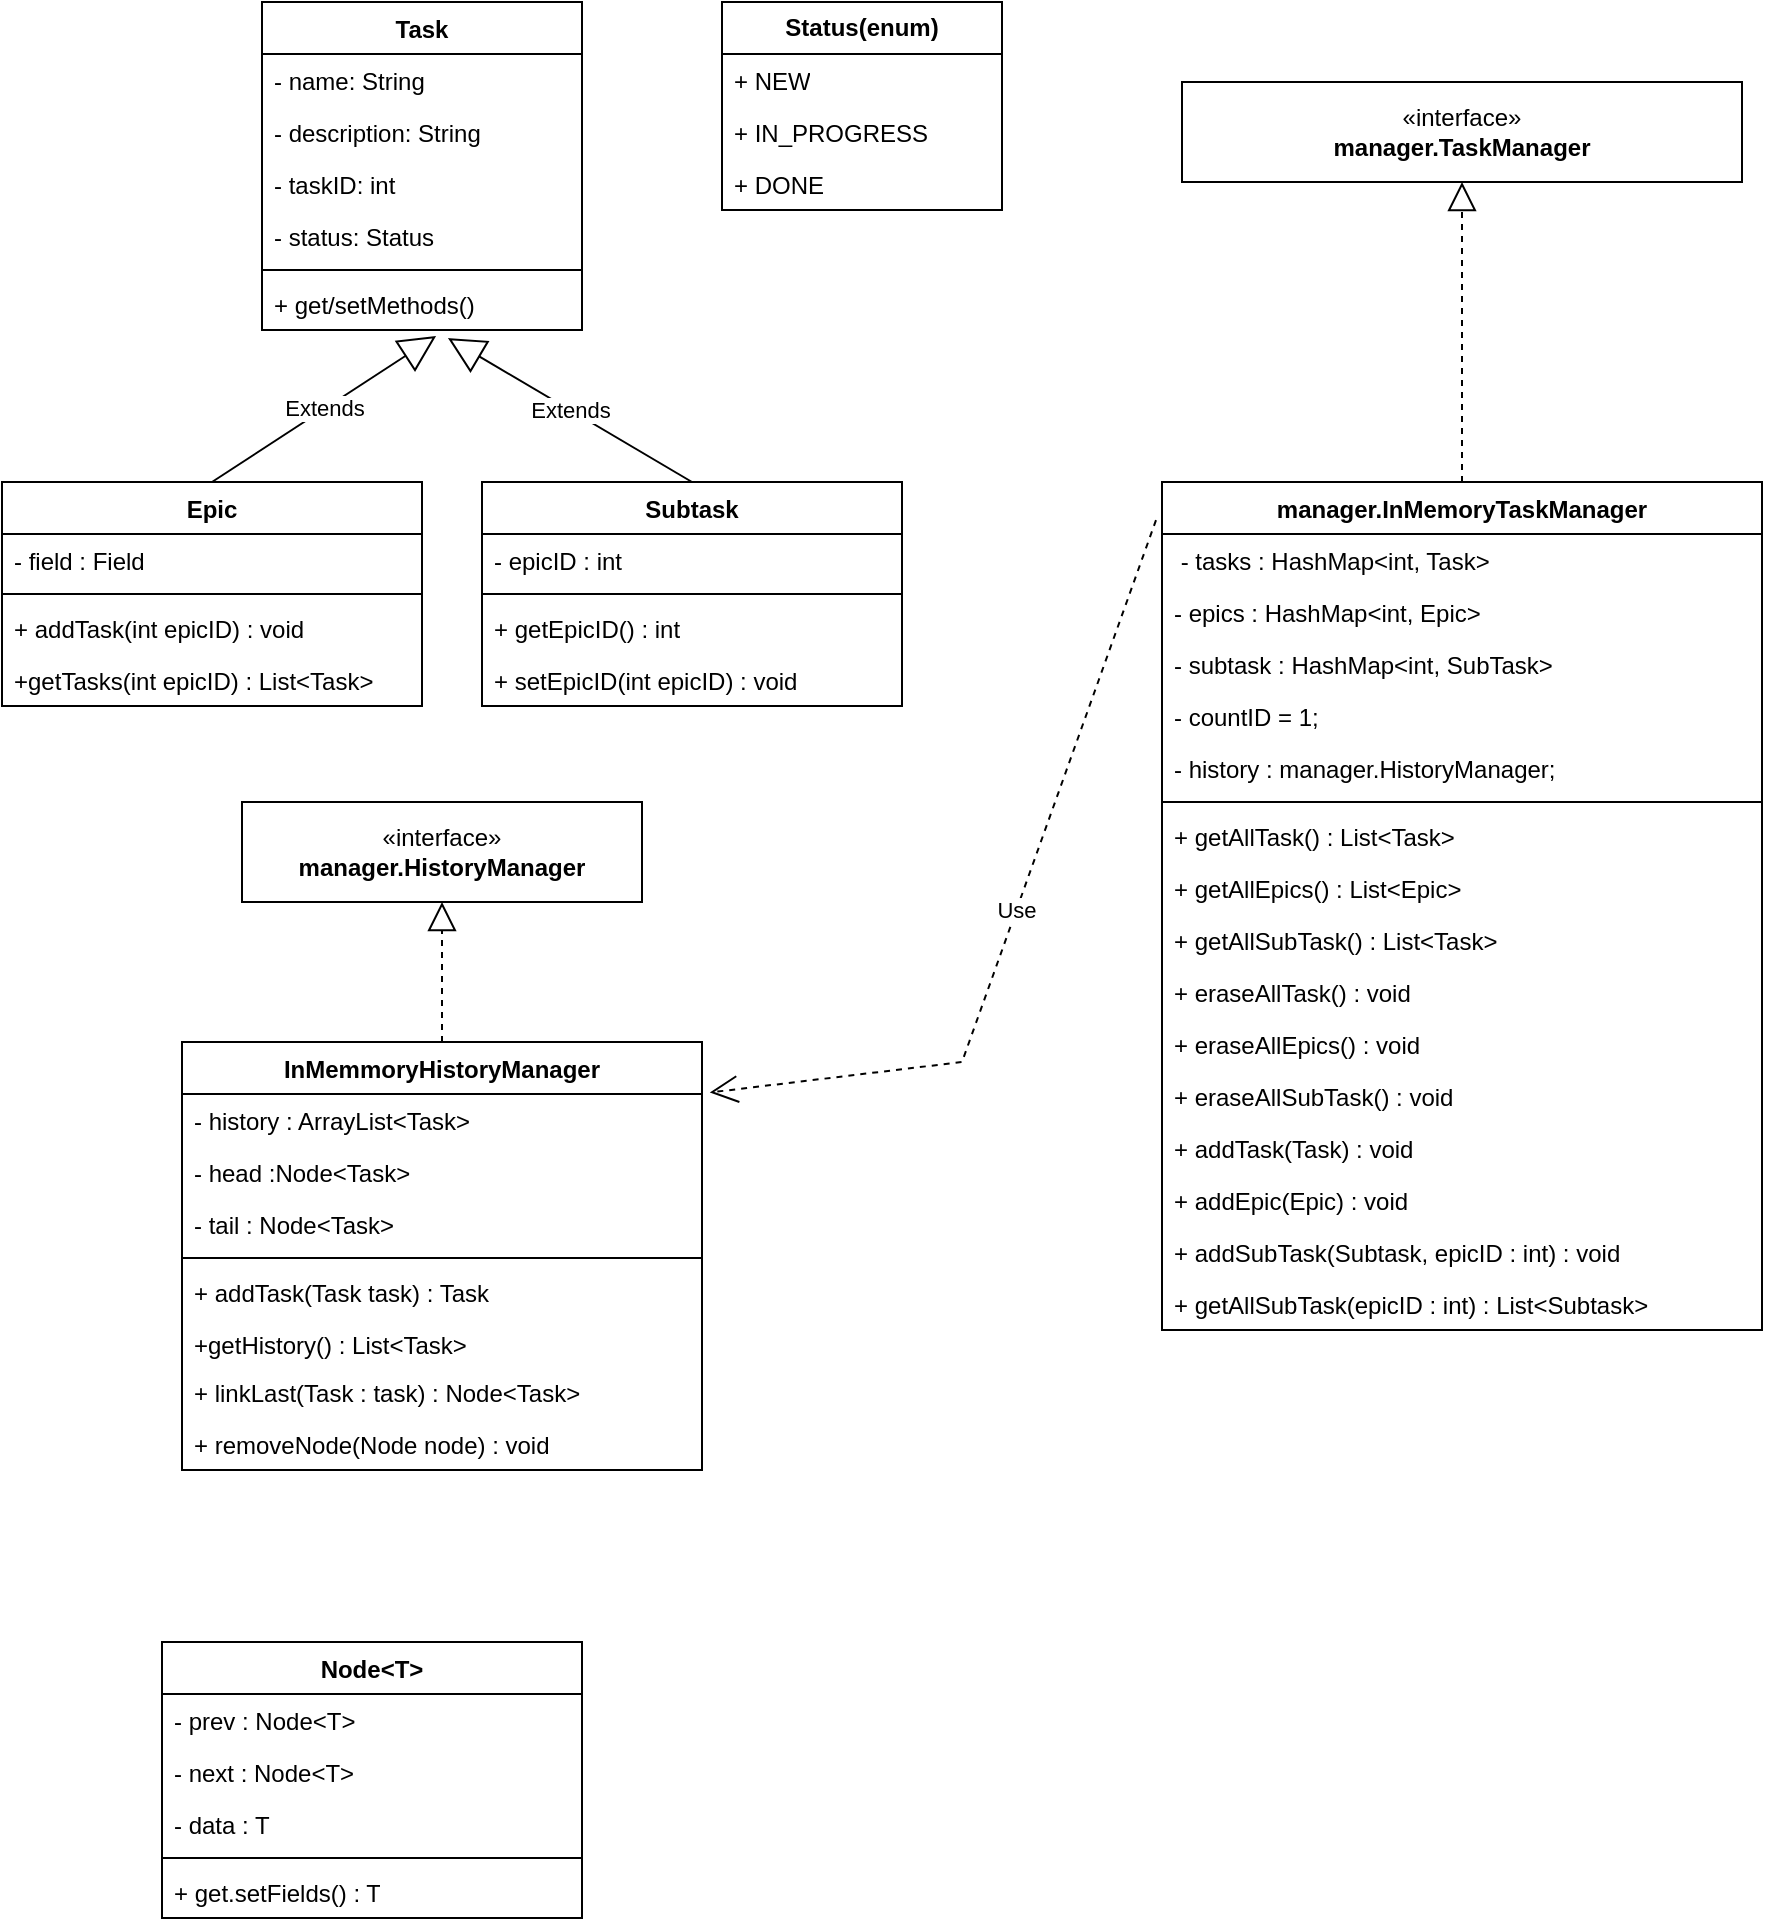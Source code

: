 <mxfile version="24.7.8" pages="2">
  <diagram name="UML" id="ARGQgzx_MeycAWZ3ZldN">
    <mxGraphModel dx="1434" dy="851" grid="1" gridSize="10" guides="0" tooltips="1" connect="1" arrows="1" fold="1" page="1" pageScale="1" pageWidth="1100" pageHeight="850" math="0" shadow="0">
      <root>
        <mxCell id="0" />
        <mxCell id="1" parent="0" />
        <mxCell id="vc7DCPAuvsaAZxI3sI26-5" value="Task" style="swimlane;fontStyle=1;align=center;verticalAlign=top;childLayout=stackLayout;horizontal=1;startSize=26;horizontalStack=0;resizeParent=1;resizeParentMax=0;resizeLast=0;collapsible=1;marginBottom=0;whiteSpace=wrap;html=1;" parent="1" vertex="1">
          <mxGeometry x="170" y="40" width="160" height="164" as="geometry" />
        </mxCell>
        <mxCell id="vc7DCPAuvsaAZxI3sI26-6" value="- name: String" style="text;strokeColor=none;fillColor=none;align=left;verticalAlign=top;spacingLeft=4;spacingRight=4;overflow=hidden;rotatable=0;points=[[0,0.5],[1,0.5]];portConstraint=eastwest;whiteSpace=wrap;html=1;" parent="vc7DCPAuvsaAZxI3sI26-5" vertex="1">
          <mxGeometry y="26" width="160" height="26" as="geometry" />
        </mxCell>
        <mxCell id="vc7DCPAuvsaAZxI3sI26-9" value="- description: String" style="text;strokeColor=none;fillColor=none;align=left;verticalAlign=top;spacingLeft=4;spacingRight=4;overflow=hidden;rotatable=0;points=[[0,0.5],[1,0.5]];portConstraint=eastwest;whiteSpace=wrap;html=1;" parent="vc7DCPAuvsaAZxI3sI26-5" vertex="1">
          <mxGeometry y="52" width="160" height="26" as="geometry" />
        </mxCell>
        <mxCell id="vc7DCPAuvsaAZxI3sI26-10" value="- taskID: int" style="text;strokeColor=none;fillColor=none;align=left;verticalAlign=top;spacingLeft=4;spacingRight=4;overflow=hidden;rotatable=0;points=[[0,0.5],[1,0.5]];portConstraint=eastwest;whiteSpace=wrap;html=1;" parent="vc7DCPAuvsaAZxI3sI26-5" vertex="1">
          <mxGeometry y="78" width="160" height="26" as="geometry" />
        </mxCell>
        <mxCell id="vc7DCPAuvsaAZxI3sI26-13" value="- status: Status" style="text;strokeColor=none;fillColor=none;align=left;verticalAlign=top;spacingLeft=4;spacingRight=4;overflow=hidden;rotatable=0;points=[[0,0.5],[1,0.5]];portConstraint=eastwest;whiteSpace=wrap;html=1;" parent="vc7DCPAuvsaAZxI3sI26-5" vertex="1">
          <mxGeometry y="104" width="160" height="26" as="geometry" />
        </mxCell>
        <mxCell id="vc7DCPAuvsaAZxI3sI26-7" value="" style="line;strokeWidth=1;fillColor=none;align=left;verticalAlign=middle;spacingTop=-1;spacingLeft=3;spacingRight=3;rotatable=0;labelPosition=right;points=[];portConstraint=eastwest;strokeColor=inherit;" parent="vc7DCPAuvsaAZxI3sI26-5" vertex="1">
          <mxGeometry y="130" width="160" height="8" as="geometry" />
        </mxCell>
        <mxCell id="vc7DCPAuvsaAZxI3sI26-8" value="+ get/setMethods()" style="text;strokeColor=none;fillColor=none;align=left;verticalAlign=top;spacingLeft=4;spacingRight=4;overflow=hidden;rotatable=0;points=[[0,0.5],[1,0.5]];portConstraint=eastwest;whiteSpace=wrap;html=1;" parent="vc7DCPAuvsaAZxI3sI26-5" vertex="1">
          <mxGeometry y="138" width="160" height="26" as="geometry" />
        </mxCell>
        <mxCell id="vc7DCPAuvsaAZxI3sI26-14" value="Status(enum)" style="swimlane;fontStyle=1;childLayout=stackLayout;horizontal=1;startSize=26;fillColor=none;horizontalStack=0;resizeParent=1;resizeParentMax=0;resizeLast=0;collapsible=1;marginBottom=0;whiteSpace=wrap;html=1;" parent="1" vertex="1">
          <mxGeometry x="400" y="40" width="140" height="104" as="geometry" />
        </mxCell>
        <mxCell id="vc7DCPAuvsaAZxI3sI26-15" value="+ NEW" style="text;strokeColor=none;fillColor=none;align=left;verticalAlign=top;spacingLeft=4;spacingRight=4;overflow=hidden;rotatable=0;points=[[0,0.5],[1,0.5]];portConstraint=eastwest;whiteSpace=wrap;html=1;" parent="vc7DCPAuvsaAZxI3sI26-14" vertex="1">
          <mxGeometry y="26" width="140" height="26" as="geometry" />
        </mxCell>
        <mxCell id="vc7DCPAuvsaAZxI3sI26-16" value="+ IN_PROGRESS" style="text;strokeColor=none;fillColor=none;align=left;verticalAlign=top;spacingLeft=4;spacingRight=4;overflow=hidden;rotatable=0;points=[[0,0.5],[1,0.5]];portConstraint=eastwest;whiteSpace=wrap;html=1;" parent="vc7DCPAuvsaAZxI3sI26-14" vertex="1">
          <mxGeometry y="52" width="140" height="26" as="geometry" />
        </mxCell>
        <mxCell id="vc7DCPAuvsaAZxI3sI26-17" value="+ DONE" style="text;strokeColor=none;fillColor=none;align=left;verticalAlign=top;spacingLeft=4;spacingRight=4;overflow=hidden;rotatable=0;points=[[0,0.5],[1,0.5]];portConstraint=eastwest;whiteSpace=wrap;html=1;" parent="vc7DCPAuvsaAZxI3sI26-14" vertex="1">
          <mxGeometry y="78" width="140" height="26" as="geometry" />
        </mxCell>
        <mxCell id="vc7DCPAuvsaAZxI3sI26-18" value="Epic" style="swimlane;fontStyle=1;align=center;verticalAlign=top;childLayout=stackLayout;horizontal=1;startSize=26;horizontalStack=0;resizeParent=1;resizeParentMax=0;resizeLast=0;collapsible=1;marginBottom=0;whiteSpace=wrap;html=1;" parent="1" vertex="1">
          <mxGeometry x="40" y="280" width="210" height="112" as="geometry" />
        </mxCell>
        <mxCell id="vc7DCPAuvsaAZxI3sI26-21" value="- field : Field" style="text;strokeColor=none;fillColor=none;align=left;verticalAlign=top;spacingLeft=4;spacingRight=4;overflow=hidden;rotatable=0;points=[[0,0.5],[1,0.5]];portConstraint=eastwest;whiteSpace=wrap;html=1;" parent="vc7DCPAuvsaAZxI3sI26-18" vertex="1">
          <mxGeometry y="26" width="210" height="26" as="geometry" />
        </mxCell>
        <mxCell id="vc7DCPAuvsaAZxI3sI26-23" value="" style="line;strokeWidth=1;fillColor=none;align=left;verticalAlign=middle;spacingTop=-1;spacingLeft=3;spacingRight=3;rotatable=0;labelPosition=right;points=[];portConstraint=eastwest;strokeColor=inherit;" parent="vc7DCPAuvsaAZxI3sI26-18" vertex="1">
          <mxGeometry y="52" width="210" height="8" as="geometry" />
        </mxCell>
        <mxCell id="vc7DCPAuvsaAZxI3sI26-24" value="+ addTask(int epicID) : void" style="text;strokeColor=none;fillColor=none;align=left;verticalAlign=top;spacingLeft=4;spacingRight=4;overflow=hidden;rotatable=0;points=[[0,0.5],[1,0.5]];portConstraint=eastwest;whiteSpace=wrap;html=1;" parent="vc7DCPAuvsaAZxI3sI26-18" vertex="1">
          <mxGeometry y="60" width="210" height="26" as="geometry" />
        </mxCell>
        <mxCell id="vc7DCPAuvsaAZxI3sI26-25" value="+getTasks(int epicID) : List&amp;lt;Task&amp;gt;" style="text;strokeColor=none;fillColor=none;align=left;verticalAlign=top;spacingLeft=4;spacingRight=4;overflow=hidden;rotatable=0;points=[[0,0.5],[1,0.5]];portConstraint=eastwest;whiteSpace=wrap;html=1;" parent="vc7DCPAuvsaAZxI3sI26-18" vertex="1">
          <mxGeometry y="86" width="210" height="26" as="geometry" />
        </mxCell>
        <mxCell id="vc7DCPAuvsaAZxI3sI26-27" value="Extends" style="endArrow=block;endSize=16;endFill=0;html=1;rounded=0;exitX=0.5;exitY=0;exitDx=0;exitDy=0;entryX=0.544;entryY=1.115;entryDx=0;entryDy=0;entryPerimeter=0;" parent="1" source="vc7DCPAuvsaAZxI3sI26-18" target="vc7DCPAuvsaAZxI3sI26-8" edge="1">
          <mxGeometry width="160" relative="1" as="geometry">
            <mxPoint x="330" y="420" as="sourcePoint" />
            <mxPoint x="316" y="312.002" as="targetPoint" />
          </mxGeometry>
        </mxCell>
        <mxCell id="vc7DCPAuvsaAZxI3sI26-28" value="manager.InMemoryTaskManager" style="swimlane;fontStyle=1;align=center;verticalAlign=top;childLayout=stackLayout;horizontal=1;startSize=26;horizontalStack=0;resizeParent=1;resizeParentMax=0;resizeLast=0;collapsible=1;marginBottom=0;whiteSpace=wrap;html=1;" parent="1" vertex="1">
          <mxGeometry x="620" y="280" width="300" height="424" as="geometry" />
        </mxCell>
        <mxCell id="vc7DCPAuvsaAZxI3sI26-29" value="&amp;nbsp;- tasks : HashMap&amp;lt;int, Task&amp;gt;" style="text;strokeColor=none;fillColor=none;align=left;verticalAlign=top;spacingLeft=4;spacingRight=4;overflow=hidden;rotatable=0;points=[[0,0.5],[1,0.5]];portConstraint=eastwest;whiteSpace=wrap;html=1;" parent="vc7DCPAuvsaAZxI3sI26-28" vertex="1">
          <mxGeometry y="26" width="300" height="26" as="geometry" />
        </mxCell>
        <mxCell id="vc7DCPAuvsaAZxI3sI26-30" value="- epics : HashMap&amp;lt;int, Epic&amp;gt;" style="text;strokeColor=none;fillColor=none;align=left;verticalAlign=top;spacingLeft=4;spacingRight=4;overflow=hidden;rotatable=0;points=[[0,0.5],[1,0.5]];portConstraint=eastwest;whiteSpace=wrap;html=1;" parent="vc7DCPAuvsaAZxI3sI26-28" vertex="1">
          <mxGeometry y="52" width="300" height="26" as="geometry" />
        </mxCell>
        <mxCell id="vc7DCPAuvsaAZxI3sI26-55" value="- subtask : HashMap&amp;lt;int, SubTask&amp;gt;" style="text;strokeColor=none;fillColor=none;align=left;verticalAlign=top;spacingLeft=4;spacingRight=4;overflow=hidden;rotatable=0;points=[[0,0.5],[1,0.5]];portConstraint=eastwest;whiteSpace=wrap;html=1;" parent="vc7DCPAuvsaAZxI3sI26-28" vertex="1">
          <mxGeometry y="78" width="300" height="26" as="geometry" />
        </mxCell>
        <mxCell id="vc7DCPAuvsaAZxI3sI26-31" value="- countID = 1;" style="text;strokeColor=none;fillColor=none;align=left;verticalAlign=top;spacingLeft=4;spacingRight=4;overflow=hidden;rotatable=0;points=[[0,0.5],[1,0.5]];portConstraint=eastwest;whiteSpace=wrap;html=1;" parent="vc7DCPAuvsaAZxI3sI26-28" vertex="1">
          <mxGeometry y="104" width="300" height="26" as="geometry" />
        </mxCell>
        <mxCell id="8n6cmwBo76hkK8oJ-rvh-26" value="- history : manager.HistoryManager;" style="text;strokeColor=none;fillColor=none;align=left;verticalAlign=top;spacingLeft=4;spacingRight=4;overflow=hidden;rotatable=0;points=[[0,0.5],[1,0.5]];portConstraint=eastwest;whiteSpace=wrap;html=1;" parent="vc7DCPAuvsaAZxI3sI26-28" vertex="1">
          <mxGeometry y="130" width="300" height="26" as="geometry" />
        </mxCell>
        <mxCell id="vc7DCPAuvsaAZxI3sI26-33" value="" style="line;strokeWidth=1;fillColor=none;align=left;verticalAlign=middle;spacingTop=-1;spacingLeft=3;spacingRight=3;rotatable=0;labelPosition=right;points=[];portConstraint=eastwest;strokeColor=inherit;" parent="vc7DCPAuvsaAZxI3sI26-28" vertex="1">
          <mxGeometry y="156" width="300" height="8" as="geometry" />
        </mxCell>
        <mxCell id="vc7DCPAuvsaAZxI3sI26-34" value="+ getAllTask() : List&amp;lt;Task&amp;gt;" style="text;strokeColor=none;fillColor=none;align=left;verticalAlign=top;spacingLeft=4;spacingRight=4;overflow=hidden;rotatable=0;points=[[0,0.5],[1,0.5]];portConstraint=eastwest;whiteSpace=wrap;html=1;" parent="vc7DCPAuvsaAZxI3sI26-28" vertex="1">
          <mxGeometry y="164" width="300" height="26" as="geometry" />
        </mxCell>
        <mxCell id="vc7DCPAuvsaAZxI3sI26-35" value="+ getAllEpics() : List&amp;lt;Epic&amp;gt;" style="text;strokeColor=none;fillColor=none;align=left;verticalAlign=top;spacingLeft=4;spacingRight=4;overflow=hidden;rotatable=0;points=[[0,0.5],[1,0.5]];portConstraint=eastwest;whiteSpace=wrap;html=1;" parent="vc7DCPAuvsaAZxI3sI26-28" vertex="1">
          <mxGeometry y="190" width="300" height="26" as="geometry" />
        </mxCell>
        <mxCell id="vc7DCPAuvsaAZxI3sI26-36" value="+ getAllSubTask() : List&amp;lt;Task&amp;gt;&amp;nbsp;" style="text;strokeColor=none;fillColor=none;align=left;verticalAlign=top;spacingLeft=4;spacingRight=4;overflow=hidden;rotatable=0;points=[[0,0.5],[1,0.5]];portConstraint=eastwest;whiteSpace=wrap;html=1;" parent="vc7DCPAuvsaAZxI3sI26-28" vertex="1">
          <mxGeometry y="216" width="300" height="26" as="geometry" />
        </mxCell>
        <mxCell id="vc7DCPAuvsaAZxI3sI26-56" value="+ eraseAllTask() : void&amp;nbsp;" style="text;strokeColor=none;fillColor=none;align=left;verticalAlign=top;spacingLeft=4;spacingRight=4;overflow=hidden;rotatable=0;points=[[0,0.5],[1,0.5]];portConstraint=eastwest;whiteSpace=wrap;html=1;" parent="vc7DCPAuvsaAZxI3sI26-28" vertex="1">
          <mxGeometry y="242" width="300" height="26" as="geometry" />
        </mxCell>
        <mxCell id="vc7DCPAuvsaAZxI3sI26-57" value="+ eraseAllEpics() : void&amp;nbsp;" style="text;strokeColor=none;fillColor=none;align=left;verticalAlign=top;spacingLeft=4;spacingRight=4;overflow=hidden;rotatable=0;points=[[0,0.5],[1,0.5]];portConstraint=eastwest;whiteSpace=wrap;html=1;" parent="vc7DCPAuvsaAZxI3sI26-28" vertex="1">
          <mxGeometry y="268" width="300" height="26" as="geometry" />
        </mxCell>
        <mxCell id="vc7DCPAuvsaAZxI3sI26-58" value="+ eraseAllSubTask() : void&amp;nbsp;" style="text;strokeColor=none;fillColor=none;align=left;verticalAlign=top;spacingLeft=4;spacingRight=4;overflow=hidden;rotatable=0;points=[[0,0.5],[1,0.5]];portConstraint=eastwest;whiteSpace=wrap;html=1;" parent="vc7DCPAuvsaAZxI3sI26-28" vertex="1">
          <mxGeometry y="294" width="300" height="26" as="geometry" />
        </mxCell>
        <mxCell id="vc7DCPAuvsaAZxI3sI26-59" value="+ addTask(Task) : void&amp;nbsp;" style="text;strokeColor=none;fillColor=none;align=left;verticalAlign=top;spacingLeft=4;spacingRight=4;overflow=hidden;rotatable=0;points=[[0,0.5],[1,0.5]];portConstraint=eastwest;whiteSpace=wrap;html=1;" parent="vc7DCPAuvsaAZxI3sI26-28" vertex="1">
          <mxGeometry y="320" width="300" height="26" as="geometry" />
        </mxCell>
        <mxCell id="vc7DCPAuvsaAZxI3sI26-60" value="+ addEpic(Epic) : void&amp;nbsp;" style="text;strokeColor=none;fillColor=none;align=left;verticalAlign=top;spacingLeft=4;spacingRight=4;overflow=hidden;rotatable=0;points=[[0,0.5],[1,0.5]];portConstraint=eastwest;whiteSpace=wrap;html=1;" parent="vc7DCPAuvsaAZxI3sI26-28" vertex="1">
          <mxGeometry y="346" width="300" height="26" as="geometry" />
        </mxCell>
        <mxCell id="vc7DCPAuvsaAZxI3sI26-61" value="+ addSubTask(Subtask, epicID : int) : void&amp;nbsp;" style="text;strokeColor=none;fillColor=none;align=left;verticalAlign=top;spacingLeft=4;spacingRight=4;overflow=hidden;rotatable=0;points=[[0,0.5],[1,0.5]];portConstraint=eastwest;whiteSpace=wrap;html=1;" parent="vc7DCPAuvsaAZxI3sI26-28" vertex="1">
          <mxGeometry y="372" width="300" height="26" as="geometry" />
        </mxCell>
        <mxCell id="vc7DCPAuvsaAZxI3sI26-62" value="+ getAllSubTask(epicID : int) : List&amp;lt;Subtask&amp;gt;&amp;nbsp;" style="text;strokeColor=none;fillColor=none;align=left;verticalAlign=top;spacingLeft=4;spacingRight=4;overflow=hidden;rotatable=0;points=[[0,0.5],[1,0.5]];portConstraint=eastwest;whiteSpace=wrap;html=1;" parent="vc7DCPAuvsaAZxI3sI26-28" vertex="1">
          <mxGeometry y="398" width="300" height="26" as="geometry" />
        </mxCell>
        <mxCell id="vc7DCPAuvsaAZxI3sI26-48" value="Subtask" style="swimlane;fontStyle=1;align=center;verticalAlign=top;childLayout=stackLayout;horizontal=1;startSize=26;horizontalStack=0;resizeParent=1;resizeParentMax=0;resizeLast=0;collapsible=1;marginBottom=0;whiteSpace=wrap;html=1;" parent="1" vertex="1">
          <mxGeometry x="280" y="280" width="210" height="112" as="geometry" />
        </mxCell>
        <mxCell id="vc7DCPAuvsaAZxI3sI26-49" value="- epicID : int" style="text;strokeColor=none;fillColor=none;align=left;verticalAlign=top;spacingLeft=4;spacingRight=4;overflow=hidden;rotatable=0;points=[[0,0.5],[1,0.5]];portConstraint=eastwest;whiteSpace=wrap;html=1;" parent="vc7DCPAuvsaAZxI3sI26-48" vertex="1">
          <mxGeometry y="26" width="210" height="26" as="geometry" />
        </mxCell>
        <mxCell id="vc7DCPAuvsaAZxI3sI26-50" value="" style="line;strokeWidth=1;fillColor=none;align=left;verticalAlign=middle;spacingTop=-1;spacingLeft=3;spacingRight=3;rotatable=0;labelPosition=right;points=[];portConstraint=eastwest;strokeColor=inherit;" parent="vc7DCPAuvsaAZxI3sI26-48" vertex="1">
          <mxGeometry y="52" width="210" height="8" as="geometry" />
        </mxCell>
        <mxCell id="vc7DCPAuvsaAZxI3sI26-51" value="+ getEpicID() : int" style="text;strokeColor=none;fillColor=none;align=left;verticalAlign=top;spacingLeft=4;spacingRight=4;overflow=hidden;rotatable=0;points=[[0,0.5],[1,0.5]];portConstraint=eastwest;whiteSpace=wrap;html=1;" parent="vc7DCPAuvsaAZxI3sI26-48" vertex="1">
          <mxGeometry y="60" width="210" height="26" as="geometry" />
        </mxCell>
        <mxCell id="vc7DCPAuvsaAZxI3sI26-52" value="+ setEpicID(int epicID) : void" style="text;strokeColor=none;fillColor=none;align=left;verticalAlign=top;spacingLeft=4;spacingRight=4;overflow=hidden;rotatable=0;points=[[0,0.5],[1,0.5]];portConstraint=eastwest;whiteSpace=wrap;html=1;" parent="vc7DCPAuvsaAZxI3sI26-48" vertex="1">
          <mxGeometry y="86" width="210" height="26" as="geometry" />
        </mxCell>
        <mxCell id="vc7DCPAuvsaAZxI3sI26-54" value="Extends" style="endArrow=block;endSize=16;endFill=0;html=1;rounded=0;exitX=0.5;exitY=0;exitDx=0;exitDy=0;entryX=0.581;entryY=1.154;entryDx=0;entryDy=0;entryPerimeter=0;" parent="1" source="vc7DCPAuvsaAZxI3sI26-48" target="vc7DCPAuvsaAZxI3sI26-8" edge="1">
          <mxGeometry width="160" relative="1" as="geometry">
            <mxPoint x="175" y="420" as="sourcePoint" />
            <mxPoint x="320" y="314.004" as="targetPoint" />
          </mxGeometry>
        </mxCell>
        <mxCell id="8n6cmwBo76hkK8oJ-rvh-17" value="«interface»&lt;br&gt;&lt;b&gt;manager.TaskManager&lt;/b&gt;" style="html=1;whiteSpace=wrap;" parent="1" vertex="1">
          <mxGeometry x="630" y="80" width="280" height="50" as="geometry" />
        </mxCell>
        <mxCell id="8n6cmwBo76hkK8oJ-rvh-18" value="" style="endArrow=block;dashed=1;endFill=0;endSize=12;html=1;rounded=0;exitX=0.5;exitY=0;exitDx=0;exitDy=0;entryX=0.5;entryY=1;entryDx=0;entryDy=0;" parent="1" source="vc7DCPAuvsaAZxI3sI26-28" target="8n6cmwBo76hkK8oJ-rvh-17" edge="1">
          <mxGeometry width="160" relative="1" as="geometry">
            <mxPoint x="500" y="420" as="sourcePoint" />
            <mxPoint x="660" y="420" as="targetPoint" />
          </mxGeometry>
        </mxCell>
        <mxCell id="8n6cmwBo76hkK8oJ-rvh-19" value="«interface»&lt;br&gt;&lt;b&gt;manager.HistoryManager&lt;/b&gt;" style="html=1;whiteSpace=wrap;" parent="1" vertex="1">
          <mxGeometry x="160" y="440" width="200" height="50" as="geometry" />
        </mxCell>
        <mxCell id="8n6cmwBo76hkK8oJ-rvh-20" value="InMemmoryHistoryManager" style="swimlane;fontStyle=1;align=center;verticalAlign=top;childLayout=stackLayout;horizontal=1;startSize=26;horizontalStack=0;resizeParent=1;resizeParentMax=0;resizeLast=0;collapsible=1;marginBottom=0;whiteSpace=wrap;html=1;" parent="1" vertex="1">
          <mxGeometry x="130" y="560" width="260" height="214" as="geometry" />
        </mxCell>
        <mxCell id="8n6cmwBo76hkK8oJ-rvh-21" value="- history : ArrayList&amp;lt;Task&amp;gt;" style="text;strokeColor=none;fillColor=none;align=left;verticalAlign=top;spacingLeft=4;spacingRight=4;overflow=hidden;rotatable=0;points=[[0,0.5],[1,0.5]];portConstraint=eastwest;whiteSpace=wrap;html=1;" parent="8n6cmwBo76hkK8oJ-rvh-20" vertex="1">
          <mxGeometry y="26" width="260" height="26" as="geometry" />
        </mxCell>
        <mxCell id="Uj-izyrRD7ZZnplbQuC3-3" value="- head :Node&amp;lt;Task&amp;gt;" style="text;strokeColor=none;fillColor=none;align=left;verticalAlign=top;spacingLeft=4;spacingRight=4;overflow=hidden;rotatable=0;points=[[0,0.5],[1,0.5]];portConstraint=eastwest;whiteSpace=wrap;html=1;" vertex="1" parent="8n6cmwBo76hkK8oJ-rvh-20">
          <mxGeometry y="52" width="260" height="26" as="geometry" />
        </mxCell>
        <mxCell id="Uj-izyrRD7ZZnplbQuC3-4" value="- tail : Node&amp;lt;Task&amp;gt;" style="text;strokeColor=none;fillColor=none;align=left;verticalAlign=top;spacingLeft=4;spacingRight=4;overflow=hidden;rotatable=0;points=[[0,0.5],[1,0.5]];portConstraint=eastwest;whiteSpace=wrap;html=1;" vertex="1" parent="8n6cmwBo76hkK8oJ-rvh-20">
          <mxGeometry y="78" width="260" height="26" as="geometry" />
        </mxCell>
        <mxCell id="8n6cmwBo76hkK8oJ-rvh-22" value="" style="line;strokeWidth=1;fillColor=none;align=left;verticalAlign=middle;spacingTop=-1;spacingLeft=3;spacingRight=3;rotatable=0;labelPosition=right;points=[];portConstraint=eastwest;strokeColor=inherit;" parent="8n6cmwBo76hkK8oJ-rvh-20" vertex="1">
          <mxGeometry y="104" width="260" height="8" as="geometry" />
        </mxCell>
        <mxCell id="8n6cmwBo76hkK8oJ-rvh-23" value="+ addTask(Task task) : Task" style="text;strokeColor=none;fillColor=none;align=left;verticalAlign=top;spacingLeft=4;spacingRight=4;overflow=hidden;rotatable=0;points=[[0,0.5],[1,0.5]];portConstraint=eastwest;whiteSpace=wrap;html=1;" parent="8n6cmwBo76hkK8oJ-rvh-20" vertex="1">
          <mxGeometry y="112" width="260" height="26" as="geometry" />
        </mxCell>
        <mxCell id="8n6cmwBo76hkK8oJ-rvh-24" value="+getHistory() : List&amp;lt;Task&amp;gt;" style="text;strokeColor=none;fillColor=none;align=left;verticalAlign=top;spacingLeft=4;spacingRight=4;overflow=hidden;rotatable=0;points=[[0,0.5],[1,0.5]];portConstraint=eastwest;whiteSpace=wrap;html=1;" parent="8n6cmwBo76hkK8oJ-rvh-20" vertex="1">
          <mxGeometry y="138" width="260" height="24" as="geometry" />
        </mxCell>
        <mxCell id="Uj-izyrRD7ZZnplbQuC3-2" value="+ linkLast(Task : task) : Node&amp;lt;Task&amp;gt;" style="text;strokeColor=none;fillColor=none;align=left;verticalAlign=top;spacingLeft=4;spacingRight=4;overflow=hidden;rotatable=0;points=[[0,0.5],[1,0.5]];portConstraint=eastwest;whiteSpace=wrap;html=1;" vertex="1" parent="8n6cmwBo76hkK8oJ-rvh-20">
          <mxGeometry y="162" width="260" height="26" as="geometry" />
        </mxCell>
        <mxCell id="lHLR2uaSr8X41RZnFDk6-1" value="+ removeNode(Node node) : void" style="text;strokeColor=none;fillColor=none;align=left;verticalAlign=top;spacingLeft=4;spacingRight=4;overflow=hidden;rotatable=0;points=[[0,0.5],[1,0.5]];portConstraint=eastwest;whiteSpace=wrap;html=1;" vertex="1" parent="8n6cmwBo76hkK8oJ-rvh-20">
          <mxGeometry y="188" width="260" height="26" as="geometry" />
        </mxCell>
        <mxCell id="8n6cmwBo76hkK8oJ-rvh-25" value="" style="endArrow=block;dashed=1;endFill=0;endSize=12;html=1;rounded=0;exitX=0.5;exitY=0;exitDx=0;exitDy=0;entryX=0.5;entryY=1;entryDx=0;entryDy=0;" parent="1" source="8n6cmwBo76hkK8oJ-rvh-20" target="8n6cmwBo76hkK8oJ-rvh-19" edge="1">
          <mxGeometry width="160" relative="1" as="geometry">
            <mxPoint x="500" y="420" as="sourcePoint" />
            <mxPoint x="660" y="420" as="targetPoint" />
          </mxGeometry>
        </mxCell>
        <mxCell id="8n6cmwBo76hkK8oJ-rvh-27" value="Use" style="endArrow=open;endSize=12;dashed=1;html=1;rounded=0;exitX=-0.01;exitY=0.045;exitDx=0;exitDy=0;exitPerimeter=0;entryX=1.015;entryY=0.118;entryDx=0;entryDy=0;entryPerimeter=0;" parent="1" source="vc7DCPAuvsaAZxI3sI26-28" target="8n6cmwBo76hkK8oJ-rvh-20" edge="1">
          <mxGeometry width="160" relative="1" as="geometry">
            <mxPoint x="500" y="420" as="sourcePoint" />
            <mxPoint x="660" y="420" as="targetPoint" />
            <Array as="points">
              <mxPoint x="520" y="570" />
            </Array>
          </mxGeometry>
        </mxCell>
        <mxCell id="lHLR2uaSr8X41RZnFDk6-5" value="Node&amp;lt;T&amp;gt;" style="swimlane;fontStyle=1;align=center;verticalAlign=top;childLayout=stackLayout;horizontal=1;startSize=26;horizontalStack=0;resizeParent=1;resizeParentMax=0;resizeLast=0;collapsible=1;marginBottom=0;whiteSpace=wrap;html=1;" vertex="1" parent="1">
          <mxGeometry x="120" y="860" width="210" height="138" as="geometry" />
        </mxCell>
        <mxCell id="lHLR2uaSr8X41RZnFDk6-6" value="- prev : Node&amp;lt;T&amp;gt;" style="text;strokeColor=none;fillColor=none;align=left;verticalAlign=top;spacingLeft=4;spacingRight=4;overflow=hidden;rotatable=0;points=[[0,0.5],[1,0.5]];portConstraint=eastwest;whiteSpace=wrap;html=1;" vertex="1" parent="lHLR2uaSr8X41RZnFDk6-5">
          <mxGeometry y="26" width="210" height="26" as="geometry" />
        </mxCell>
        <mxCell id="lHLR2uaSr8X41RZnFDk6-11" value="- next : Node&amp;lt;T&amp;gt;" style="text;strokeColor=none;fillColor=none;align=left;verticalAlign=top;spacingLeft=4;spacingRight=4;overflow=hidden;rotatable=0;points=[[0,0.5],[1,0.5]];portConstraint=eastwest;whiteSpace=wrap;html=1;" vertex="1" parent="lHLR2uaSr8X41RZnFDk6-5">
          <mxGeometry y="52" width="210" height="26" as="geometry" />
        </mxCell>
        <mxCell id="lHLR2uaSr8X41RZnFDk6-10" value="- data : T" style="text;strokeColor=none;fillColor=none;align=left;verticalAlign=top;spacingLeft=4;spacingRight=4;overflow=hidden;rotatable=0;points=[[0,0.5],[1,0.5]];portConstraint=eastwest;whiteSpace=wrap;html=1;" vertex="1" parent="lHLR2uaSr8X41RZnFDk6-5">
          <mxGeometry y="78" width="210" height="26" as="geometry" />
        </mxCell>
        <mxCell id="lHLR2uaSr8X41RZnFDk6-7" value="" style="line;strokeWidth=1;fillColor=none;align=left;verticalAlign=middle;spacingTop=-1;spacingLeft=3;spacingRight=3;rotatable=0;labelPosition=right;points=[];portConstraint=eastwest;strokeColor=inherit;" vertex="1" parent="lHLR2uaSr8X41RZnFDk6-5">
          <mxGeometry y="104" width="210" height="8" as="geometry" />
        </mxCell>
        <mxCell id="lHLR2uaSr8X41RZnFDk6-8" value="+ get.setFields() : T" style="text;strokeColor=none;fillColor=none;align=left;verticalAlign=top;spacingLeft=4;spacingRight=4;overflow=hidden;rotatable=0;points=[[0,0.5],[1,0.5]];portConstraint=eastwest;whiteSpace=wrap;html=1;" vertex="1" parent="lHLR2uaSr8X41RZnFDk6-5">
          <mxGeometry y="112" width="210" height="26" as="geometry" />
        </mxCell>
      </root>
    </mxGraphModel>
  </diagram>
  <diagram id="SbYfCDQ_Nqfjq7xngjLE" name="FunctionalityTests">
    <mxGraphModel dx="1434" dy="851" grid="1" gridSize="10" guides="1" tooltips="1" connect="1" arrows="1" fold="1" page="1" pageScale="1" pageWidth="1100" pageHeight="850" math="0" shadow="0">
      <root>
        <mxCell id="0" />
        <mxCell id="1" parent="0" />
        <mxCell id="RBn3Z6I4dXHfdn24G3sv-5" style="edgeStyle=orthogonalEdgeStyle;rounded=0;orthogonalLoop=1;jettySize=auto;html=1;entryX=0.5;entryY=0;entryDx=0;entryDy=0;" parent="1" source="RBn3Z6I4dXHfdn24G3sv-1" target="RBn3Z6I4dXHfdn24G3sv-2" edge="1">
          <mxGeometry relative="1" as="geometry" />
        </mxCell>
        <mxCell id="RBn3Z6I4dXHfdn24G3sv-11" style="edgeStyle=orthogonalEdgeStyle;rounded=0;orthogonalLoop=1;jettySize=auto;html=1;entryX=0.5;entryY=0;entryDx=0;entryDy=0;" parent="1" source="RBn3Z6I4dXHfdn24G3sv-1" target="RBn3Z6I4dXHfdn24G3sv-7" edge="1">
          <mxGeometry relative="1" as="geometry" />
        </mxCell>
        <mxCell id="RBn3Z6I4dXHfdn24G3sv-1" value="Тестирование функциональных требований" style="rounded=0;whiteSpace=wrap;html=1;" parent="1" vertex="1">
          <mxGeometry x="200" y="80" width="600" height="60" as="geometry" />
        </mxCell>
        <mxCell id="RBn3Z6I4dXHfdn24G3sv-2" value="" style="rounded=0;whiteSpace=wrap;html=1;" parent="1" vertex="1">
          <mxGeometry x="30" y="240" width="300" height="200" as="geometry" />
        </mxCell>
        <mxCell id="RBn3Z6I4dXHfdn24G3sv-3" value="добавление задачи" style="rounded=0;whiteSpace=wrap;html=1;" parent="1" vertex="1">
          <mxGeometry x="50" y="270" width="120" height="60" as="geometry" />
        </mxCell>
        <mxCell id="RBn3Z6I4dXHfdn24G3sv-4" value="просмотр задач" style="rounded=0;whiteSpace=wrap;html=1;" parent="1" vertex="1">
          <mxGeometry x="190" y="270" width="120" height="60" as="geometry" />
        </mxCell>
        <mxCell id="RBn3Z6I4dXHfdn24G3sv-6" value="&lt;font style=&quot;font-size: 15px;&quot;&gt;AddAndViewTaskTest&lt;/font&gt;" style="text;html=1;align=center;verticalAlign=middle;whiteSpace=wrap;rounded=0;" parent="1" vertex="1">
          <mxGeometry x="30" y="210" width="130" height="30" as="geometry" />
        </mxCell>
        <mxCell id="RBn3Z6I4dXHfdn24G3sv-7" value="" style="rounded=0;whiteSpace=wrap;html=1;" parent="1" vertex="1">
          <mxGeometry x="350" y="240" width="300" height="110" as="geometry" />
        </mxCell>
        <mxCell id="RBn3Z6I4dXHfdn24G3sv-8" value="удаление 1 задачи" style="rounded=0;whiteSpace=wrap;html=1;" parent="1" vertex="1">
          <mxGeometry x="370" y="270" width="120" height="60" as="geometry" />
        </mxCell>
        <mxCell id="RBn3Z6I4dXHfdn24G3sv-9" value="удаление всех задач" style="rounded=0;whiteSpace=wrap;html=1;" parent="1" vertex="1">
          <mxGeometry x="510" y="270" width="120" height="60" as="geometry" />
        </mxCell>
        <mxCell id="RBn3Z6I4dXHfdn24G3sv-10" value="&lt;span style=&quot;font-size: 15px;&quot;&gt;EsraseTaskTest&lt;/span&gt;" style="text;html=1;align=center;verticalAlign=middle;whiteSpace=wrap;rounded=0;" parent="1" vertex="1">
          <mxGeometry x="340" y="210" width="130" height="30" as="geometry" />
        </mxCell>
        <mxCell id="RBn3Z6I4dXHfdn24G3sv-12" value="" style="rounded=0;whiteSpace=wrap;html=1;" parent="1" vertex="1">
          <mxGeometry x="670" y="240" width="300" height="110" as="geometry" />
        </mxCell>
        <mxCell id="RBn3Z6I4dXHfdn24G3sv-13" value="Добавление&amp;nbsp; и&amp;nbsp; просмотр истории&amp;nbsp;" style="rounded=0;whiteSpace=wrap;html=1;" parent="1" vertex="1">
          <mxGeometry x="690" y="270" width="120" height="60" as="geometry" />
        </mxCell>
        <mxCell id="RBn3Z6I4dXHfdn24G3sv-15" style="edgeStyle=orthogonalEdgeStyle;rounded=0;orthogonalLoop=1;jettySize=auto;html=1;entryX=0.527;entryY=-0.018;entryDx=0;entryDy=0;entryPerimeter=0;" parent="1" source="RBn3Z6I4dXHfdn24G3sv-1" target="RBn3Z6I4dXHfdn24G3sv-12" edge="1">
          <mxGeometry relative="1" as="geometry" />
        </mxCell>
        <mxCell id="RBn3Z6I4dXHfdn24G3sv-16" value="&lt;span style=&quot;font-size: 15px;&quot;&gt;HistoryAddAndViewTest&lt;/span&gt;" style="text;html=1;align=center;verticalAlign=middle;whiteSpace=wrap;rounded=0;" parent="1" vertex="1">
          <mxGeometry x="680" y="210" width="130" height="30" as="geometry" />
        </mxCell>
        <mxCell id="RBn3Z6I4dXHfdn24G3sv-20" style="edgeStyle=orthogonalEdgeStyle;rounded=0;orthogonalLoop=1;jettySize=auto;html=1;entryX=0.5;entryY=0;entryDx=0;entryDy=0;" parent="1" source="RBn3Z6I4dXHfdn24G3sv-17" edge="1">
          <mxGeometry relative="1" as="geometry">
            <mxPoint x="235" y="610" as="targetPoint" />
          </mxGeometry>
        </mxCell>
        <mxCell id="sJIy4YBfdDKy6YUPeMB5-22" style="edgeStyle=orthogonalEdgeStyle;rounded=0;orthogonalLoop=1;jettySize=auto;html=1;entryX=0.5;entryY=0;entryDx=0;entryDy=0;" edge="1" parent="1" source="RBn3Z6I4dXHfdn24G3sv-17" target="sJIy4YBfdDKy6YUPeMB5-19">
          <mxGeometry relative="1" as="geometry" />
        </mxCell>
        <mxCell id="RBn3Z6I4dXHfdn24G3sv-17" value="Тестирование функциональности классов" style="rounded=0;whiteSpace=wrap;html=1;" parent="1" vertex="1">
          <mxGeometry x="215" y="480" width="600" height="60" as="geometry" />
        </mxCell>
        <mxCell id="RBn3Z6I4dXHfdn24G3sv-18" value="" style="rounded=0;whiteSpace=wrap;html=1;" parent="1" vertex="1">
          <mxGeometry x="70" y="610" width="320" height="150" as="geometry" />
        </mxCell>
        <mxCell id="RBn3Z6I4dXHfdn24G3sv-19" value="&lt;span style=&quot;font-size: 15px;&quot;&gt;TaskTest&lt;/span&gt;" style="text;html=1;align=center;verticalAlign=middle;whiteSpace=wrap;rounded=0;" parent="1" vertex="1">
          <mxGeometry x="35" y="580" width="130" height="30" as="geometry" />
        </mxCell>
        <mxCell id="RBn3Z6I4dXHfdn24G3sv-26" value="&lt;span style=&quot;font-size: 15px;&quot;&gt;ManagerTest&lt;/span&gt;" style="text;html=1;align=center;verticalAlign=middle;whiteSpace=wrap;rounded=0;" parent="1" vertex="1">
          <mxGeometry x="480" y="580" width="130" height="30" as="geometry" />
        </mxCell>
        <mxCell id="sJIy4YBfdDKy6YUPeMB5-4" value="addNewTask()" style="text;html=1;align=center;verticalAlign=middle;whiteSpace=wrap;rounded=0;" vertex="1" parent="1">
          <mxGeometry x="40" y="250" width="110" height="20" as="geometry" />
        </mxCell>
        <mxCell id="sJIy4YBfdDKy6YUPeMB5-5" value="viewTask()" style="text;html=1;align=center;verticalAlign=middle;whiteSpace=wrap;rounded=0;" vertex="1" parent="1">
          <mxGeometry x="180" y="250" width="110" height="20" as="geometry" />
        </mxCell>
        <mxCell id="sJIy4YBfdDKy6YUPeMB5-6" value="eraseOneTask()" style="text;html=1;align=center;verticalAlign=middle;whiteSpace=wrap;rounded=0;" vertex="1" parent="1">
          <mxGeometry x="360" y="250" width="110" height="20" as="geometry" />
        </mxCell>
        <mxCell id="sJIy4YBfdDKy6YUPeMB5-7" value="eraseAllTasks()" style="text;html=1;align=center;verticalAlign=middle;whiteSpace=wrap;rounded=0;" vertex="1" parent="1">
          <mxGeometry x="500" y="250" width="110" height="20" as="geometry" />
        </mxCell>
        <mxCell id="sJIy4YBfdDKy6YUPeMB5-9" value="historyCheck()" style="text;html=1;align=center;verticalAlign=middle;whiteSpace=wrap;rounded=0;" vertex="1" parent="1">
          <mxGeometry x="680" y="250" width="110" height="20" as="geometry" />
        </mxCell>
        <mxCell id="sJIy4YBfdDKy6YUPeMB5-10" value="проверка на неизменность данных при добавление задачи" style="rounded=0;whiteSpace=wrap;html=1;" vertex="1" parent="1">
          <mxGeometry x="50" y="365" width="120" height="60" as="geometry" />
        </mxCell>
        <mxCell id="sJIy4YBfdDKy6YUPeMB5-11" value="checkTaskImmutability()" style="text;html=1;align=center;verticalAlign=middle;whiteSpace=wrap;rounded=0;" vertex="1" parent="1">
          <mxGeometry x="55" y="345" width="110" height="20" as="geometry" />
        </mxCell>
        <mxCell id="sJIy4YBfdDKy6YUPeMB5-12" value="проверка равенства объектов по id" style="rounded=0;whiteSpace=wrap;html=1;" vertex="1" parent="1">
          <mxGeometry x="75" y="645" width="120" height="60" as="geometry" />
        </mxCell>
        <mxCell id="sJIy4YBfdDKy6YUPeMB5-14" value="checkEqualsTaskByID()" style="text;html=1;align=center;verticalAlign=middle;whiteSpace=wrap;rounded=0;" vertex="1" parent="1">
          <mxGeometry x="80" y="625" width="110" height="20" as="geometry" />
        </mxCell>
        <mxCell id="sJIy4YBfdDKy6YUPeMB5-15" value="проверка равенства наследников по id" style="rounded=0;whiteSpace=wrap;html=1;" vertex="1" parent="1">
          <mxGeometry x="220" y="645" width="120" height="60" as="geometry" />
        </mxCell>
        <mxCell id="sJIy4YBfdDKy6YUPeMB5-16" value="checkEqualsEpicByID()" style="text;html=1;align=center;verticalAlign=middle;whiteSpace=wrap;rounded=0;" vertex="1" parent="1">
          <mxGeometry x="225" y="625" width="110" height="20" as="geometry" />
        </mxCell>
        <mxCell id="sJIy4YBfdDKy6YUPeMB5-19" value="" style="rounded=0;whiteSpace=wrap;html=1;" vertex="1" parent="1">
          <mxGeometry x="480" y="610" width="300" height="150" as="geometry" />
        </mxCell>
        <mxCell id="sJIy4YBfdDKy6YUPeMB5-20" value="проверка создания классов manager.TaskManager и historyManager" style="rounded=0;whiteSpace=wrap;html=1;" vertex="1" parent="1">
          <mxGeometry x="495" y="640" width="120" height="60" as="geometry" />
        </mxCell>
        <mxCell id="sJIy4YBfdDKy6YUPeMB5-21" value="checkClassInstance()" style="text;html=1;align=center;verticalAlign=middle;whiteSpace=wrap;rounded=0;" vertex="1" parent="1">
          <mxGeometry x="500" y="620" width="110" height="20" as="geometry" />
        </mxCell>
        <mxCell id="sJIy4YBfdDKy6YUPeMB5-23" value="Другие тесты" style="rounded=0;whiteSpace=wrap;html=1;" vertex="1" parent="1">
          <mxGeometry x="210" y="780" width="600" height="60" as="geometry" />
        </mxCell>
        <mxCell id="sJIy4YBfdDKy6YUPeMB5-24" value="" style="rounded=0;whiteSpace=wrap;html=1;" vertex="1" parent="1">
          <mxGeometry x="50" y="920" width="320" height="150" as="geometry" />
        </mxCell>
        <mxCell id="sJIy4YBfdDKy6YUPeMB5-25" value="&lt;span style=&quot;font-size: 15px;&quot;&gt;InMemoryTaskManagerTest&lt;/span&gt;" style="text;html=1;align=center;verticalAlign=middle;whiteSpace=wrap;rounded=0;" vertex="1" parent="1">
          <mxGeometry x="80" y="890" width="130" height="30" as="geometry" />
        </mxCell>
        <mxCell id="sJIy4YBfdDKy6YUPeMB5-26" value="тест на проверку и сопоставления подзадач в эпике" style="rounded=0;whiteSpace=wrap;html=1;" vertex="1" parent="1">
          <mxGeometry x="55" y="950" width="120" height="60" as="geometry" />
        </mxCell>
        <mxCell id="sJIy4YBfdDKy6YUPeMB5-27" value="testSubtaskInEpic()" style="text;html=1;align=center;verticalAlign=middle;whiteSpace=wrap;rounded=0;" vertex="1" parent="1">
          <mxGeometry x="60" y="930" width="110" height="20" as="geometry" />
        </mxCell>
      </root>
    </mxGraphModel>
  </diagram>
</mxfile>
